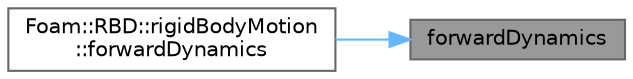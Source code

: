 digraph "forwardDynamics"
{
 // LATEX_PDF_SIZE
  bgcolor="transparent";
  edge [fontname=Helvetica,fontsize=10,labelfontname=Helvetica,labelfontsize=10];
  node [fontname=Helvetica,fontsize=10,shape=box,height=0.2,width=0.4];
  rankdir="RL";
  Node1 [id="Node000001",label="forwardDynamics",height=0.2,width=0.4,color="gray40", fillcolor="grey60", style="filled", fontcolor="black",tooltip=" "];
  Node1 -> Node2 [id="edge1_Node000001_Node000002",dir="back",color="steelblue1",style="solid",tooltip=" "];
  Node2 [id="Node000002",label="Foam::RBD::rigidBodyMotion\l::forwardDynamics",height=0.2,width=0.4,color="grey40", fillcolor="white", style="filled",URL="$classFoam_1_1RBD_1_1rigidBodyMotion.html#ad07c6d3f9680a6e99058517237114568",tooltip=" "];
}
